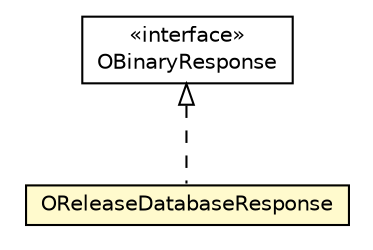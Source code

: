 #!/usr/local/bin/dot
#
# Class diagram 
# Generated by UMLGraph version R5_6-24-gf6e263 (http://www.umlgraph.org/)
#

digraph G {
	edge [fontname="Helvetica",fontsize=10,labelfontname="Helvetica",labelfontsize=10];
	node [fontname="Helvetica",fontsize=10,shape=plaintext];
	nodesep=0.25;
	ranksep=0.5;
	// com.orientechnologies.orient.client.remote.OBinaryResponse
	c5487163 [label=<<table title="com.orientechnologies.orient.client.remote.OBinaryResponse" border="0" cellborder="1" cellspacing="0" cellpadding="2" port="p" href="../OBinaryResponse.html">
		<tr><td><table border="0" cellspacing="0" cellpadding="1">
<tr><td align="center" balign="center"> &#171;interface&#187; </td></tr>
<tr><td align="center" balign="center"> OBinaryResponse </td></tr>
		</table></td></tr>
		</table>>, URL="../OBinaryResponse.html", fontname="Helvetica", fontcolor="black", fontsize=10.0];
	// com.orientechnologies.orient.client.remote.message.OReleaseDatabaseResponse
	c5487312 [label=<<table title="com.orientechnologies.orient.client.remote.message.OReleaseDatabaseResponse" border="0" cellborder="1" cellspacing="0" cellpadding="2" port="p" bgcolor="lemonChiffon" href="./OReleaseDatabaseResponse.html">
		<tr><td><table border="0" cellspacing="0" cellpadding="1">
<tr><td align="center" balign="center"> OReleaseDatabaseResponse </td></tr>
		</table></td></tr>
		</table>>, URL="./OReleaseDatabaseResponse.html", fontname="Helvetica", fontcolor="black", fontsize=10.0];
	//com.orientechnologies.orient.client.remote.message.OReleaseDatabaseResponse implements com.orientechnologies.orient.client.remote.OBinaryResponse
	c5487163:p -> c5487312:p [dir=back,arrowtail=empty,style=dashed];
}


